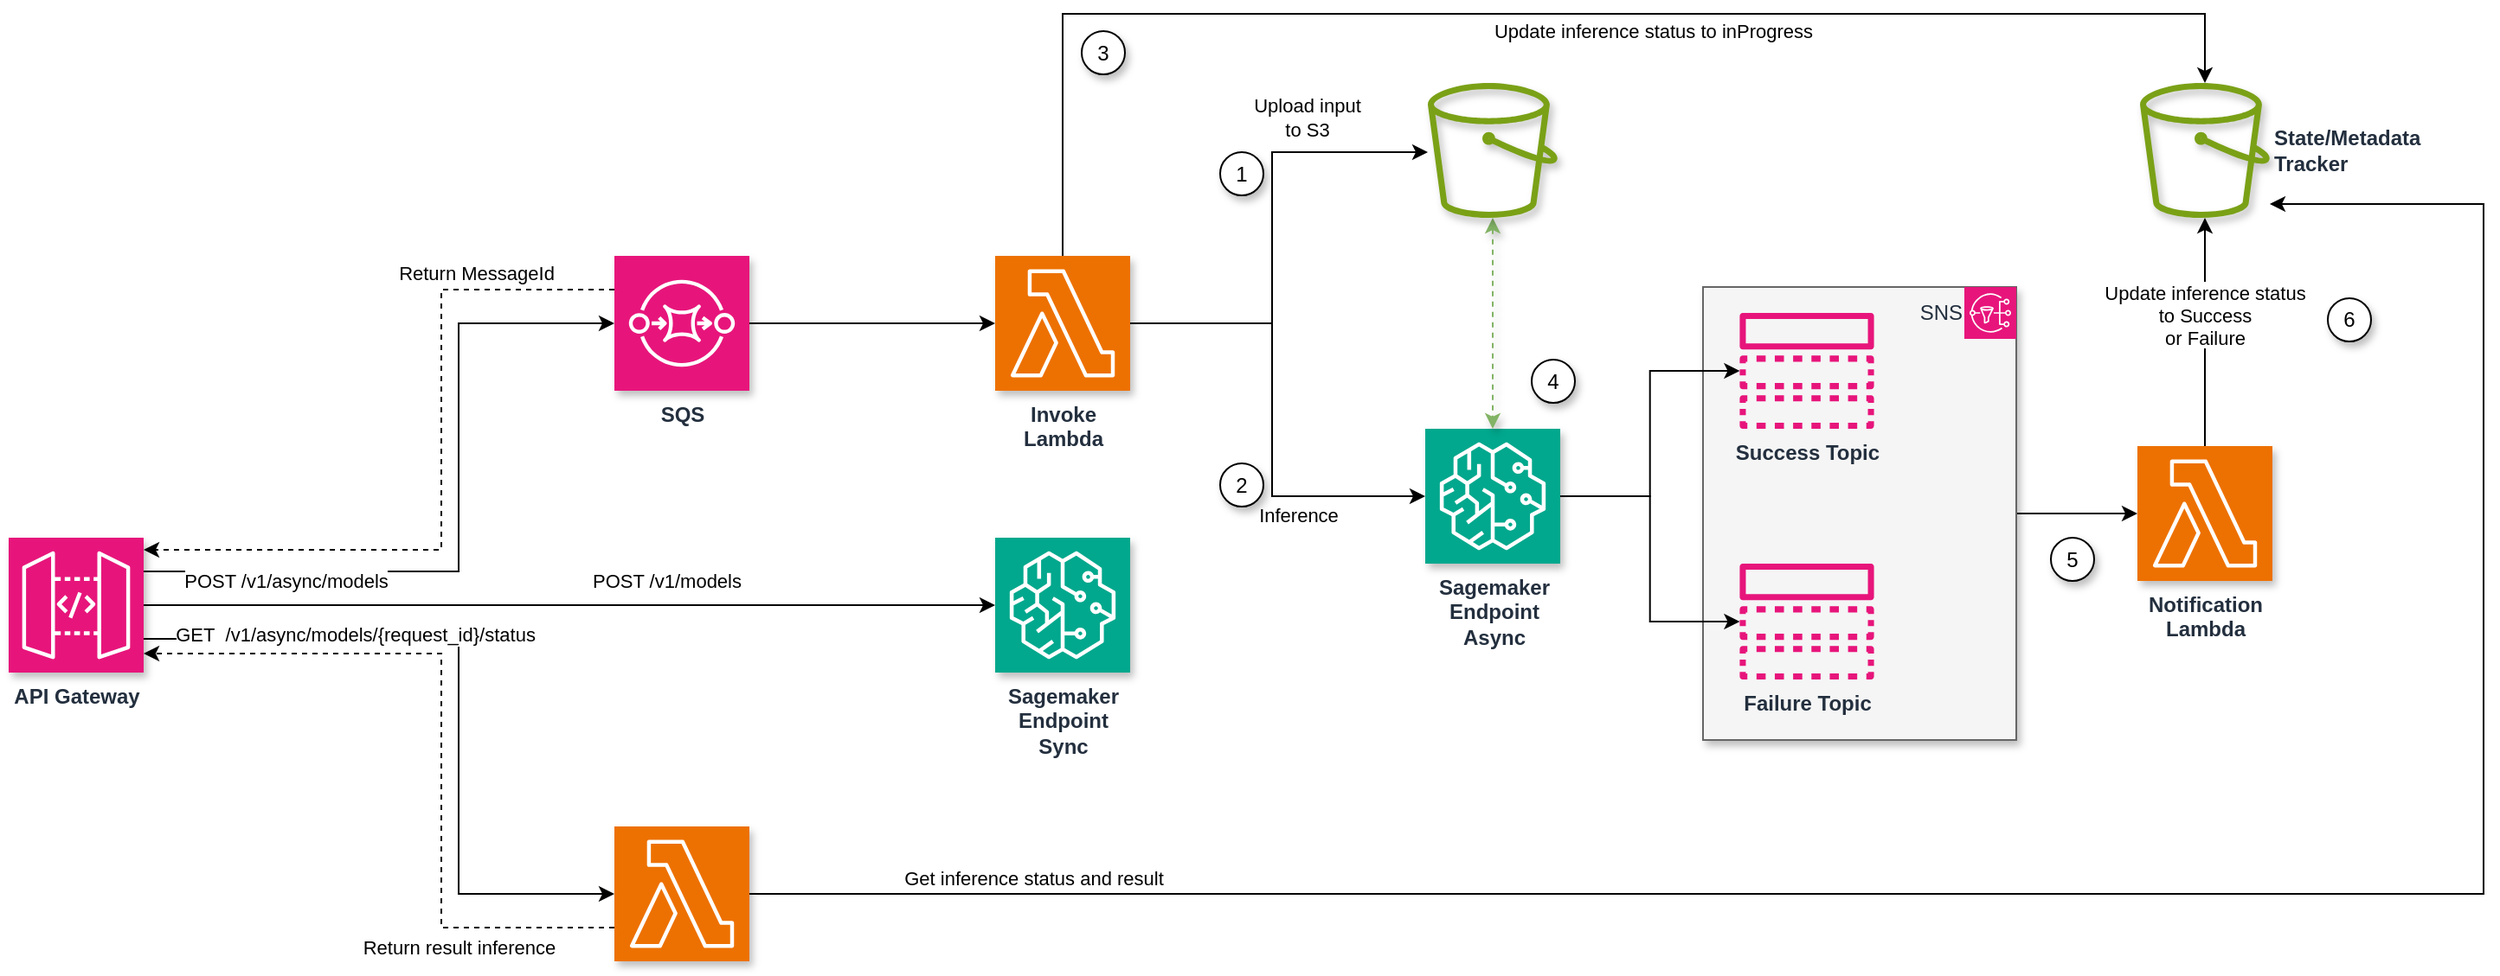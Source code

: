 <mxfile version="24.7.8">
  <diagram name="Page-1" id="ftTIlkondoRch5_XnVgU">
    <mxGraphModel dx="683" dy="351" grid="1" gridSize="10" guides="1" tooltips="1" connect="1" arrows="1" fold="1" page="1" pageScale="1" pageWidth="850" pageHeight="1100" math="0" shadow="0">
      <root>
        <mxCell id="0" />
        <mxCell id="1" parent="0" />
        <mxCell id="pWmndxZ335iQ5iDr9n0N-44" style="edgeStyle=orthogonalEdgeStyle;rounded=0;orthogonalLoop=1;jettySize=auto;html=1;" edge="1" parent="1" source="pWmndxZ335iQ5iDr9n0N-37" target="pWmndxZ335iQ5iDr9n0N-43">
          <mxGeometry relative="1" as="geometry" />
        </mxCell>
        <mxCell id="pWmndxZ335iQ5iDr9n0N-37" value="" style="rounded=0;whiteSpace=wrap;html=1;fillColor=#f5f5f5;fontColor=#333333;strokeColor=#666666;shadow=1;" vertex="1" parent="1">
          <mxGeometry x="1009" y="238" width="181" height="262" as="geometry" />
        </mxCell>
        <mxCell id="pWmndxZ335iQ5iDr9n0N-97" style="edgeStyle=orthogonalEdgeStyle;rounded=0;orthogonalLoop=1;jettySize=auto;html=1;" edge="1" parent="1" source="pWmndxZ335iQ5iDr9n0N-1" target="pWmndxZ335iQ5iDr9n0N-96">
          <mxGeometry relative="1" as="geometry" />
        </mxCell>
        <mxCell id="pWmndxZ335iQ5iDr9n0N-98" value="POST /v1/models" style="edgeLabel;html=1;align=center;verticalAlign=middle;resizable=0;points=[];" vertex="1" connectable="0" parent="pWmndxZ335iQ5iDr9n0N-97">
          <mxGeometry x="-0.143" y="-1" relative="1" as="geometry">
            <mxPoint x="91" y="-15" as="offset" />
          </mxGeometry>
        </mxCell>
        <mxCell id="pWmndxZ335iQ5iDr9n0N-1" value="&lt;b&gt;API Gateway&lt;/b&gt;" style="sketch=0;outlineConnect=0;fontColor=#232F3E;gradientColor=none;fillColor=#E7157B;strokeColor=#ffffff;dashed=0;verticalLabelPosition=bottom;verticalAlign=top;align=center;html=1;fontSize=12;fontStyle=0;aspect=fixed;pointerEvents=1;shape=mxgraph.aws4.resourceIcon;points=[[0,0,0],[0.25,0,0],[0.5,0,0],[0.75,0,0],[1,0,0],[0,1,0],[0.25,1,0],[0.5,1,0],[0.75,1,0],[1,1,0],[0,0.25,0],[0,0.5,0],[0,0.75,0],[1,0.25,0],[1,0.5,0],[1,0.75,0]];resIcon=mxgraph.aws4.api_gateway;shadow=1;" vertex="1" parent="1">
          <mxGeometry x="30" y="383" width="78" height="78" as="geometry" />
        </mxCell>
        <mxCell id="pWmndxZ335iQ5iDr9n0N-30" style="edgeStyle=orthogonalEdgeStyle;rounded=0;orthogonalLoop=1;jettySize=auto;html=1;" edge="1" parent="1" source="pWmndxZ335iQ5iDr9n0N-4" target="pWmndxZ335iQ5iDr9n0N-6">
          <mxGeometry relative="1" as="geometry" />
        </mxCell>
        <mxCell id="pWmndxZ335iQ5iDr9n0N-4" value="&lt;b&gt;SQS&lt;/b&gt;" style="sketch=0;points=[[0,0,0],[0.25,0,0],[0.5,0,0],[0.75,0,0],[1,0,0],[0,1,0],[0.25,1,0],[0.5,1,0],[0.75,1,0],[1,1,0],[0,0.25,0],[0,0.5,0],[0,0.75,0],[1,0.25,0],[1,0.5,0],[1,0.75,0]];outlineConnect=0;fontColor=#232F3E;fillColor=#E7157B;strokeColor=#ffffff;dashed=0;verticalLabelPosition=bottom;verticalAlign=top;align=center;html=1;fontSize=12;fontStyle=0;aspect=fixed;shape=mxgraph.aws4.resourceIcon;resIcon=mxgraph.aws4.sqs;shadow=1;" vertex="1" parent="1">
          <mxGeometry x="380" y="220" width="78" height="78" as="geometry" />
        </mxCell>
        <mxCell id="pWmndxZ335iQ5iDr9n0N-33" style="edgeStyle=orthogonalEdgeStyle;rounded=0;orthogonalLoop=1;jettySize=auto;html=1;" edge="1" parent="1" source="pWmndxZ335iQ5iDr9n0N-6" target="pWmndxZ335iQ5iDr9n0N-31">
          <mxGeometry relative="1" as="geometry">
            <Array as="points">
              <mxPoint x="760" y="259" />
              <mxPoint x="760" y="160" />
            </Array>
          </mxGeometry>
        </mxCell>
        <mxCell id="pWmndxZ335iQ5iDr9n0N-35" value="Upload input&lt;div&gt;to S3&lt;/div&gt;" style="edgeLabel;html=1;align=center;verticalAlign=middle;resizable=0;points=[];" vertex="1" connectable="0" parent="pWmndxZ335iQ5iDr9n0N-33">
          <mxGeometry x="0.482" y="1" relative="1" as="geometry">
            <mxPoint y="-19" as="offset" />
          </mxGeometry>
        </mxCell>
        <mxCell id="pWmndxZ335iQ5iDr9n0N-52" style="edgeStyle=orthogonalEdgeStyle;rounded=0;orthogonalLoop=1;jettySize=auto;html=1;" edge="1" parent="1" source="pWmndxZ335iQ5iDr9n0N-6" target="pWmndxZ335iQ5iDr9n0N-50">
          <mxGeometry relative="1" as="geometry">
            <Array as="points">
              <mxPoint x="639" y="80" />
              <mxPoint x="1299" y="80" />
            </Array>
          </mxGeometry>
        </mxCell>
        <mxCell id="pWmndxZ335iQ5iDr9n0N-53" value="Update inference status to inProgress" style="edgeLabel;html=1;align=center;verticalAlign=middle;resizable=0;points=[];labelBorderColor=none;labelBackgroundColor=#ffffff;textShadow=0;" vertex="1" connectable="0" parent="pWmndxZ335iQ5iDr9n0N-52">
          <mxGeometry x="-0.034" y="2" relative="1" as="geometry">
            <mxPoint x="75" y="12" as="offset" />
          </mxGeometry>
        </mxCell>
        <mxCell id="pWmndxZ335iQ5iDr9n0N-6" value="&lt;b&gt;Invoke&lt;br&gt;Lambda&lt;/b&gt;" style="sketch=0;points=[[0,0,0],[0.25,0,0],[0.5,0,0],[0.75,0,0],[1,0,0],[0,1,0],[0.25,1,0],[0.5,1,0],[0.75,1,0],[1,1,0],[0,0.25,0],[0,0.5,0],[0,0.75,0],[1,0.25,0],[1,0.5,0],[1,0.75,0]];outlineConnect=0;fontColor=#232F3E;fillColor=#ED7100;strokeColor=#ffffff;dashed=0;verticalLabelPosition=bottom;verticalAlign=top;align=center;html=1;fontSize=12;fontStyle=0;aspect=fixed;shape=mxgraph.aws4.resourceIcon;resIcon=mxgraph.aws4.lambda;shadow=1;" vertex="1" parent="1">
          <mxGeometry x="600" y="220" width="78" height="78" as="geometry" />
        </mxCell>
        <mxCell id="pWmndxZ335iQ5iDr9n0N-40" style="edgeStyle=orthogonalEdgeStyle;rounded=0;orthogonalLoop=1;jettySize=auto;html=1;" edge="1" parent="1" source="pWmndxZ335iQ5iDr9n0N-13" target="pWmndxZ335iQ5iDr9n0N-38">
          <mxGeometry relative="1" as="geometry" />
        </mxCell>
        <mxCell id="pWmndxZ335iQ5iDr9n0N-41" style="edgeStyle=orthogonalEdgeStyle;rounded=0;orthogonalLoop=1;jettySize=auto;html=1;" edge="1" parent="1" source="pWmndxZ335iQ5iDr9n0N-13" target="pWmndxZ335iQ5iDr9n0N-39">
          <mxGeometry relative="1" as="geometry" />
        </mxCell>
        <mxCell id="pWmndxZ335iQ5iDr9n0N-13" value="&lt;b&gt;Sagemaker&lt;br&gt;Endpoint&lt;/b&gt;&lt;div&gt;&lt;b&gt;Async&lt;/b&gt;&lt;/div&gt;" style="sketch=0;points=[[0,0,0],[0.25,0,0],[0.5,0,0],[0.75,0,0],[1,0,0],[0,1,0],[0.25,1,0],[0.5,1,0],[0.75,1,0],[1,1,0],[0,0.25,0],[0,0.5,0],[0,0.75,0],[1,0.25,0],[1,0.5,0],[1,0.75,0]];outlineConnect=0;fontColor=#232F3E;fillColor=#01A88D;strokeColor=#ffffff;dashed=0;verticalLabelPosition=bottom;verticalAlign=top;align=center;html=1;fontSize=12;fontStyle=0;aspect=fixed;shape=mxgraph.aws4.resourceIcon;resIcon=mxgraph.aws4.sagemaker;shadow=1;" vertex="1" parent="1">
          <mxGeometry x="848.5" y="320" width="78" height="78" as="geometry" />
        </mxCell>
        <mxCell id="pWmndxZ335iQ5iDr9n0N-32" style="edgeStyle=orthogonalEdgeStyle;rounded=0;orthogonalLoop=1;jettySize=auto;html=1;startArrow=classic;startFill=1;dashed=1;fillColor=#d5e8d4;strokeColor=#82b366;shadow=1;" edge="1" parent="1" source="pWmndxZ335iQ5iDr9n0N-31" target="pWmndxZ335iQ5iDr9n0N-13">
          <mxGeometry relative="1" as="geometry" />
        </mxCell>
        <mxCell id="pWmndxZ335iQ5iDr9n0N-31" value="" style="sketch=0;outlineConnect=0;fontColor=#232F3E;gradientColor=none;fillColor=#7AA116;strokeColor=none;dashed=0;verticalLabelPosition=bottom;verticalAlign=top;align=center;html=1;fontSize=12;fontStyle=0;aspect=fixed;pointerEvents=1;shape=mxgraph.aws4.bucket;shadow=1;" vertex="1" parent="1">
          <mxGeometry x="850" y="120" width="75" height="78" as="geometry" />
        </mxCell>
        <mxCell id="pWmndxZ335iQ5iDr9n0N-34" style="edgeStyle=orthogonalEdgeStyle;rounded=0;orthogonalLoop=1;jettySize=auto;html=1;entryX=0;entryY=0.5;entryDx=0;entryDy=0;entryPerimeter=0;" edge="1" parent="1" source="pWmndxZ335iQ5iDr9n0N-6" target="pWmndxZ335iQ5iDr9n0N-13">
          <mxGeometry relative="1" as="geometry">
            <Array as="points">
              <mxPoint x="760" y="259" />
              <mxPoint x="760" y="359" />
            </Array>
          </mxGeometry>
        </mxCell>
        <mxCell id="pWmndxZ335iQ5iDr9n0N-36" value="Inference" style="edgeLabel;html=1;align=center;verticalAlign=middle;resizable=0;points=[];" vertex="1" connectable="0" parent="pWmndxZ335iQ5iDr9n0N-34">
          <mxGeometry x="0.454" relative="1" as="geometry">
            <mxPoint y="11" as="offset" />
          </mxGeometry>
        </mxCell>
        <mxCell id="pWmndxZ335iQ5iDr9n0N-38" value="&lt;b&gt;Success Topic&lt;/b&gt;" style="sketch=0;outlineConnect=0;fontColor=#232F3E;gradientColor=none;fillColor=#E7157B;strokeColor=none;dashed=0;verticalLabelPosition=bottom;verticalAlign=top;align=center;html=1;fontSize=12;fontStyle=0;aspect=fixed;pointerEvents=1;shape=mxgraph.aws4.topic;" vertex="1" parent="1">
          <mxGeometry x="1030" y="253" width="78" height="67" as="geometry" />
        </mxCell>
        <mxCell id="pWmndxZ335iQ5iDr9n0N-39" value="&lt;b&gt;Failure Topic&lt;/b&gt;" style="sketch=0;outlineConnect=0;fontColor=#232F3E;gradientColor=none;fillColor=#E7157B;strokeColor=none;dashed=0;verticalLabelPosition=bottom;verticalAlign=top;align=center;html=1;fontSize=12;fontStyle=0;aspect=fixed;pointerEvents=1;shape=mxgraph.aws4.topic;" vertex="1" parent="1">
          <mxGeometry x="1030" y="398" width="78" height="67" as="geometry" />
        </mxCell>
        <mxCell id="pWmndxZ335iQ5iDr9n0N-42" value="SNS" style="sketch=0;outlineConnect=0;fontColor=#232F3E;fillColor=#E7157B;strokeColor=#ffffff;dashed=0;verticalLabelPosition=middle;verticalAlign=middle;align=right;html=1;fontSize=12;fontStyle=0;aspect=fixed;shape=mxgraph.aws4.resourceIcon;resIcon=mxgraph.aws4.sns;points=[[0,0,0],[0.25,0,0],[0.5,0,0],[0.75,0,0],[1,0,0],[0,1,0],[0.25,1,0],[0.5,1,0],[0.75,1,0],[1,1,0],[0,0.25,0],[0,0.5,0],[0,0.75,0],[1,0.25,0],[1,0.5,0],[1,0.75,0]];labelPosition=left;" vertex="1" parent="1">
          <mxGeometry x="1160" y="238" width="30" height="30" as="geometry" />
        </mxCell>
        <mxCell id="pWmndxZ335iQ5iDr9n0N-60" style="edgeStyle=orthogonalEdgeStyle;rounded=0;orthogonalLoop=1;jettySize=auto;html=1;" edge="1" parent="1" source="pWmndxZ335iQ5iDr9n0N-43" target="pWmndxZ335iQ5iDr9n0N-50">
          <mxGeometry relative="1" as="geometry" />
        </mxCell>
        <mxCell id="pWmndxZ335iQ5iDr9n0N-61" value="Update inference status&#xa;to Success&#xa;or Failure" style="edgeLabel;align=center;verticalAlign=middle;resizable=0;points=[];" vertex="1" connectable="0" parent="pWmndxZ335iQ5iDr9n0N-60">
          <mxGeometry x="0.208" y="-1" relative="1" as="geometry">
            <mxPoint x="-1" y="3" as="offset" />
          </mxGeometry>
        </mxCell>
        <mxCell id="pWmndxZ335iQ5iDr9n0N-43" value="&lt;b&gt;Notification&lt;br&gt;Lambda&lt;/b&gt;" style="sketch=0;points=[[0,0,0],[0.25,0,0],[0.5,0,0],[0.75,0,0],[1,0,0],[0,1,0],[0.25,1,0],[0.5,1,0],[0.75,1,0],[1,1,0],[0,0.25,0],[0,0.5,0],[0,0.75,0],[1,0.25,0],[1,0.5,0],[1,0.75,0]];outlineConnect=0;fontColor=#232F3E;fillColor=#ED7100;strokeColor=#ffffff;dashed=0;verticalLabelPosition=bottom;verticalAlign=top;align=center;html=1;fontSize=12;fontStyle=0;aspect=fixed;shape=mxgraph.aws4.resourceIcon;resIcon=mxgraph.aws4.lambda;shadow=1;" vertex="1" parent="1">
          <mxGeometry x="1260" y="330" width="78" height="78" as="geometry" />
        </mxCell>
        <mxCell id="pWmndxZ335iQ5iDr9n0N-50" value="&lt;b&gt;State/Metadata&lt;br&gt;Tracker&lt;/b&gt;" style="sketch=0;outlineConnect=0;fontColor=#232F3E;gradientColor=none;fillColor=#7AA116;strokeColor=none;dashed=0;verticalLabelPosition=middle;verticalAlign=middle;align=left;html=1;fontSize=12;fontStyle=0;aspect=fixed;pointerEvents=1;shape=mxgraph.aws4.bucket;labelPosition=right;shadow=1;" vertex="1" parent="1">
          <mxGeometry x="1261.5" y="120" width="75" height="78" as="geometry" />
        </mxCell>
        <mxCell id="pWmndxZ335iQ5iDr9n0N-54" value="1" style="ellipse;whiteSpace=wrap;html=1;aspect=fixed;textShadow=0;shadow=1;" vertex="1" parent="1">
          <mxGeometry x="730" y="160" width="25" height="25" as="geometry" />
        </mxCell>
        <mxCell id="pWmndxZ335iQ5iDr9n0N-55" value="2" style="ellipse;whiteSpace=wrap;html=1;aspect=fixed;textShadow=0;shadow=1;" vertex="1" parent="1">
          <mxGeometry x="730" y="340" width="25" height="25" as="geometry" />
        </mxCell>
        <mxCell id="pWmndxZ335iQ5iDr9n0N-56" value="3" style="ellipse;whiteSpace=wrap;html=1;aspect=fixed;textShadow=0;shadow=1;" vertex="1" parent="1">
          <mxGeometry x="650" y="90" width="25" height="25" as="geometry" />
        </mxCell>
        <mxCell id="pWmndxZ335iQ5iDr9n0N-57" value="4" style="ellipse;whiteSpace=wrap;html=1;aspect=fixed;textShadow=0;shadow=1;" vertex="1" parent="1">
          <mxGeometry x="910" y="280" width="25" height="25" as="geometry" />
        </mxCell>
        <mxCell id="pWmndxZ335iQ5iDr9n0N-58" value="5" style="ellipse;whiteSpace=wrap;html=1;aspect=fixed;textShadow=0;shadow=1;" vertex="1" parent="1">
          <mxGeometry x="1210" y="383" width="25" height="25" as="geometry" />
        </mxCell>
        <mxCell id="pWmndxZ335iQ5iDr9n0N-59" value="6" style="ellipse;whiteSpace=wrap;html=1;aspect=fixed;textShadow=0;shadow=1;" vertex="1" parent="1">
          <mxGeometry x="1370" y="244.5" width="25" height="25" as="geometry" />
        </mxCell>
        <mxCell id="pWmndxZ335iQ5iDr9n0N-70" style="edgeStyle=orthogonalEdgeStyle;rounded=0;orthogonalLoop=1;jettySize=auto;html=1;" edge="1" parent="1" source="pWmndxZ335iQ5iDr9n0N-68" target="pWmndxZ335iQ5iDr9n0N-50">
          <mxGeometry relative="1" as="geometry">
            <Array as="points">
              <mxPoint x="1460" y="589" />
              <mxPoint x="1460" y="190" />
            </Array>
          </mxGeometry>
        </mxCell>
        <mxCell id="pWmndxZ335iQ5iDr9n0N-89" value="Get inference status and result" style="edgeLabel;html=1;align=center;verticalAlign=middle;resizable=0;points=[];" vertex="1" connectable="0" parent="pWmndxZ335iQ5iDr9n0N-70">
          <mxGeometry x="-0.823" y="-1" relative="1" as="geometry">
            <mxPoint x="29" y="-10" as="offset" />
          </mxGeometry>
        </mxCell>
        <mxCell id="pWmndxZ335iQ5iDr9n0N-68" value="" style="sketch=0;points=[[0,0,0],[0.25,0,0],[0.5,0,0],[0.75,0,0],[1,0,0],[0,1,0],[0.25,1,0],[0.5,1,0],[0.75,1,0],[1,1,0],[0,0.25,0],[0,0.5,0],[0,0.75,0],[1,0.25,0],[1,0.5,0],[1,0.75,0]];outlineConnect=0;fontColor=#232F3E;fillColor=#ED7100;strokeColor=#ffffff;dashed=0;verticalLabelPosition=bottom;verticalAlign=top;align=center;html=1;fontSize=12;fontStyle=0;aspect=fixed;shape=mxgraph.aws4.resourceIcon;resIcon=mxgraph.aws4.lambda;shadow=1;" vertex="1" parent="1">
          <mxGeometry x="380" y="550" width="78" height="78" as="geometry" />
        </mxCell>
        <mxCell id="pWmndxZ335iQ5iDr9n0N-73" style="edgeStyle=orthogonalEdgeStyle;rounded=0;orthogonalLoop=1;jettySize=auto;html=1;exitX=1;exitY=0.75;exitDx=0;exitDy=0;exitPerimeter=0;entryX=0;entryY=0.5;entryDx=0;entryDy=0;entryPerimeter=0;" edge="1" parent="1" source="pWmndxZ335iQ5iDr9n0N-1" target="pWmndxZ335iQ5iDr9n0N-68">
          <mxGeometry relative="1" as="geometry">
            <Array as="points">
              <mxPoint x="290" y="442" />
              <mxPoint x="290" y="589" />
            </Array>
          </mxGeometry>
        </mxCell>
        <mxCell id="pWmndxZ335iQ5iDr9n0N-80" value="GET&amp;nbsp; /v1/async/models/{request_id}/status" style="edgeLabel;html=1;align=center;verticalAlign=middle;resizable=0;points=[];" vertex="1" connectable="0" parent="pWmndxZ335iQ5iDr9n0N-73">
          <mxGeometry x="-0.82" relative="1" as="geometry">
            <mxPoint x="84" y="-3" as="offset" />
          </mxGeometry>
        </mxCell>
        <mxCell id="pWmndxZ335iQ5iDr9n0N-74" style="edgeStyle=orthogonalEdgeStyle;rounded=0;orthogonalLoop=1;jettySize=auto;html=1;exitX=0;exitY=0.75;exitDx=0;exitDy=0;exitPerimeter=0;dashed=1;" edge="1" parent="1" source="pWmndxZ335iQ5iDr9n0N-68" target="pWmndxZ335iQ5iDr9n0N-1">
          <mxGeometry relative="1" as="geometry">
            <Array as="points">
              <mxPoint x="280" y="609" />
              <mxPoint x="280" y="450" />
            </Array>
          </mxGeometry>
        </mxCell>
        <mxCell id="pWmndxZ335iQ5iDr9n0N-84" value="Return result inference" style="edgeLabel;html=1;align=center;verticalAlign=middle;resizable=0;points=[];" vertex="1" connectable="0" parent="pWmndxZ335iQ5iDr9n0N-74">
          <mxGeometry x="-0.306" y="2" relative="1" as="geometry">
            <mxPoint x="12" y="61" as="offset" />
          </mxGeometry>
        </mxCell>
        <mxCell id="pWmndxZ335iQ5iDr9n0N-77" style="edgeStyle=orthogonalEdgeStyle;rounded=0;orthogonalLoop=1;jettySize=auto;html=1;exitX=1;exitY=0.25;exitDx=0;exitDy=0;exitPerimeter=0;entryX=0;entryY=0.5;entryDx=0;entryDy=0;entryPerimeter=0;" edge="1" parent="1" source="pWmndxZ335iQ5iDr9n0N-1" target="pWmndxZ335iQ5iDr9n0N-4">
          <mxGeometry relative="1" as="geometry">
            <Array as="points">
              <mxPoint x="290" y="403" />
              <mxPoint x="290" y="259" />
            </Array>
          </mxGeometry>
        </mxCell>
        <mxCell id="pWmndxZ335iQ5iDr9n0N-79" value="POST /v1/async/models" style="edgeLabel;html=1;align=center;verticalAlign=middle;resizable=0;points=[];" vertex="1" connectable="0" parent="pWmndxZ335iQ5iDr9n0N-77">
          <mxGeometry x="-0.792" relative="1" as="geometry">
            <mxPoint x="39" y="5" as="offset" />
          </mxGeometry>
        </mxCell>
        <mxCell id="pWmndxZ335iQ5iDr9n0N-78" style="edgeStyle=orthogonalEdgeStyle;rounded=0;orthogonalLoop=1;jettySize=auto;html=1;exitX=0;exitY=0.25;exitDx=0;exitDy=0;exitPerimeter=0;dashed=1;" edge="1" parent="1" source="pWmndxZ335iQ5iDr9n0N-4" target="pWmndxZ335iQ5iDr9n0N-1">
          <mxGeometry relative="1" as="geometry">
            <Array as="points">
              <mxPoint x="280" y="240" />
              <mxPoint x="280" y="390" />
            </Array>
          </mxGeometry>
        </mxCell>
        <mxCell id="pWmndxZ335iQ5iDr9n0N-83" value="Return MessageId" style="edgeLabel;html=1;align=center;verticalAlign=middle;resizable=0;points=[];" vertex="1" connectable="0" parent="pWmndxZ335iQ5iDr9n0N-78">
          <mxGeometry x="0.777" relative="1" as="geometry">
            <mxPoint x="145" y="-160" as="offset" />
          </mxGeometry>
        </mxCell>
        <mxCell id="pWmndxZ335iQ5iDr9n0N-96" value="&lt;b&gt;Sagemaker&lt;br&gt;Endpoint&lt;/b&gt;&lt;div&gt;&lt;b&gt;Sync&lt;/b&gt;&lt;/div&gt;" style="sketch=0;points=[[0,0,0],[0.25,0,0],[0.5,0,0],[0.75,0,0],[1,0,0],[0,1,0],[0.25,1,0],[0.5,1,0],[0.75,1,0],[1,1,0],[0,0.25,0],[0,0.5,0],[0,0.75,0],[1,0.25,0],[1,0.5,0],[1,0.75,0]];outlineConnect=0;fontColor=#232F3E;fillColor=#01A88D;strokeColor=#ffffff;dashed=0;verticalLabelPosition=bottom;verticalAlign=top;align=center;html=1;fontSize=12;fontStyle=0;aspect=fixed;shape=mxgraph.aws4.resourceIcon;resIcon=mxgraph.aws4.sagemaker;shadow=1;" vertex="1" parent="1">
          <mxGeometry x="600" y="383" width="78" height="78" as="geometry" />
        </mxCell>
      </root>
    </mxGraphModel>
  </diagram>
</mxfile>
